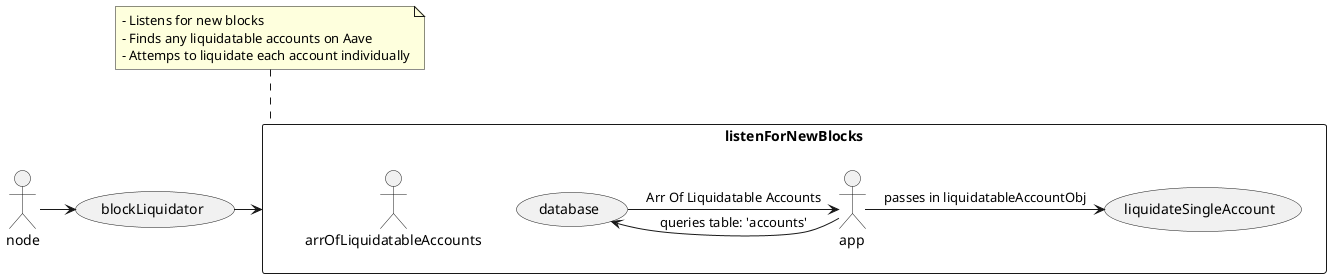 @startuml

(blockLiquidator) as bl
(listenForNewBlocks) as lfnb

node -> bl

bl -> lfnb


note top of lfnb
  - Listens for new blocks
  - Finds any liquidatable accounts on Aave
  - Attemps to liquidate each account individually
end note
' healthy view: 
' user address
' collat am_xyz_eth   (dai, usdc, weth, wbtc, aave, wmatic, usdt)
' debt   debt_xyz_eth (dai, usdc, weth, wbtc, aave, wmatic, usdt)
' price  xyz_price    (dai, usdc, weth, wbtc, aave, wmatic, usdt)

' total_collateral_eth, total_debt_eth, health_factor, amt_to_liquidate
rectangle "listenForNewBlocks" as lfnb {

  ' (newBlockHeaders) as nbh

  (database) as db
  ' which table?
  app -> db: queries table: 'accounts'

  arrOfLiquidatableAccounts as arrOfLA
  db -> app: Arr Of Liquidatable Accounts

  (liquidateSingleAccount) as lsa
  app -> lsa: passes in liquidatableAccountObj
  
}


@enduml